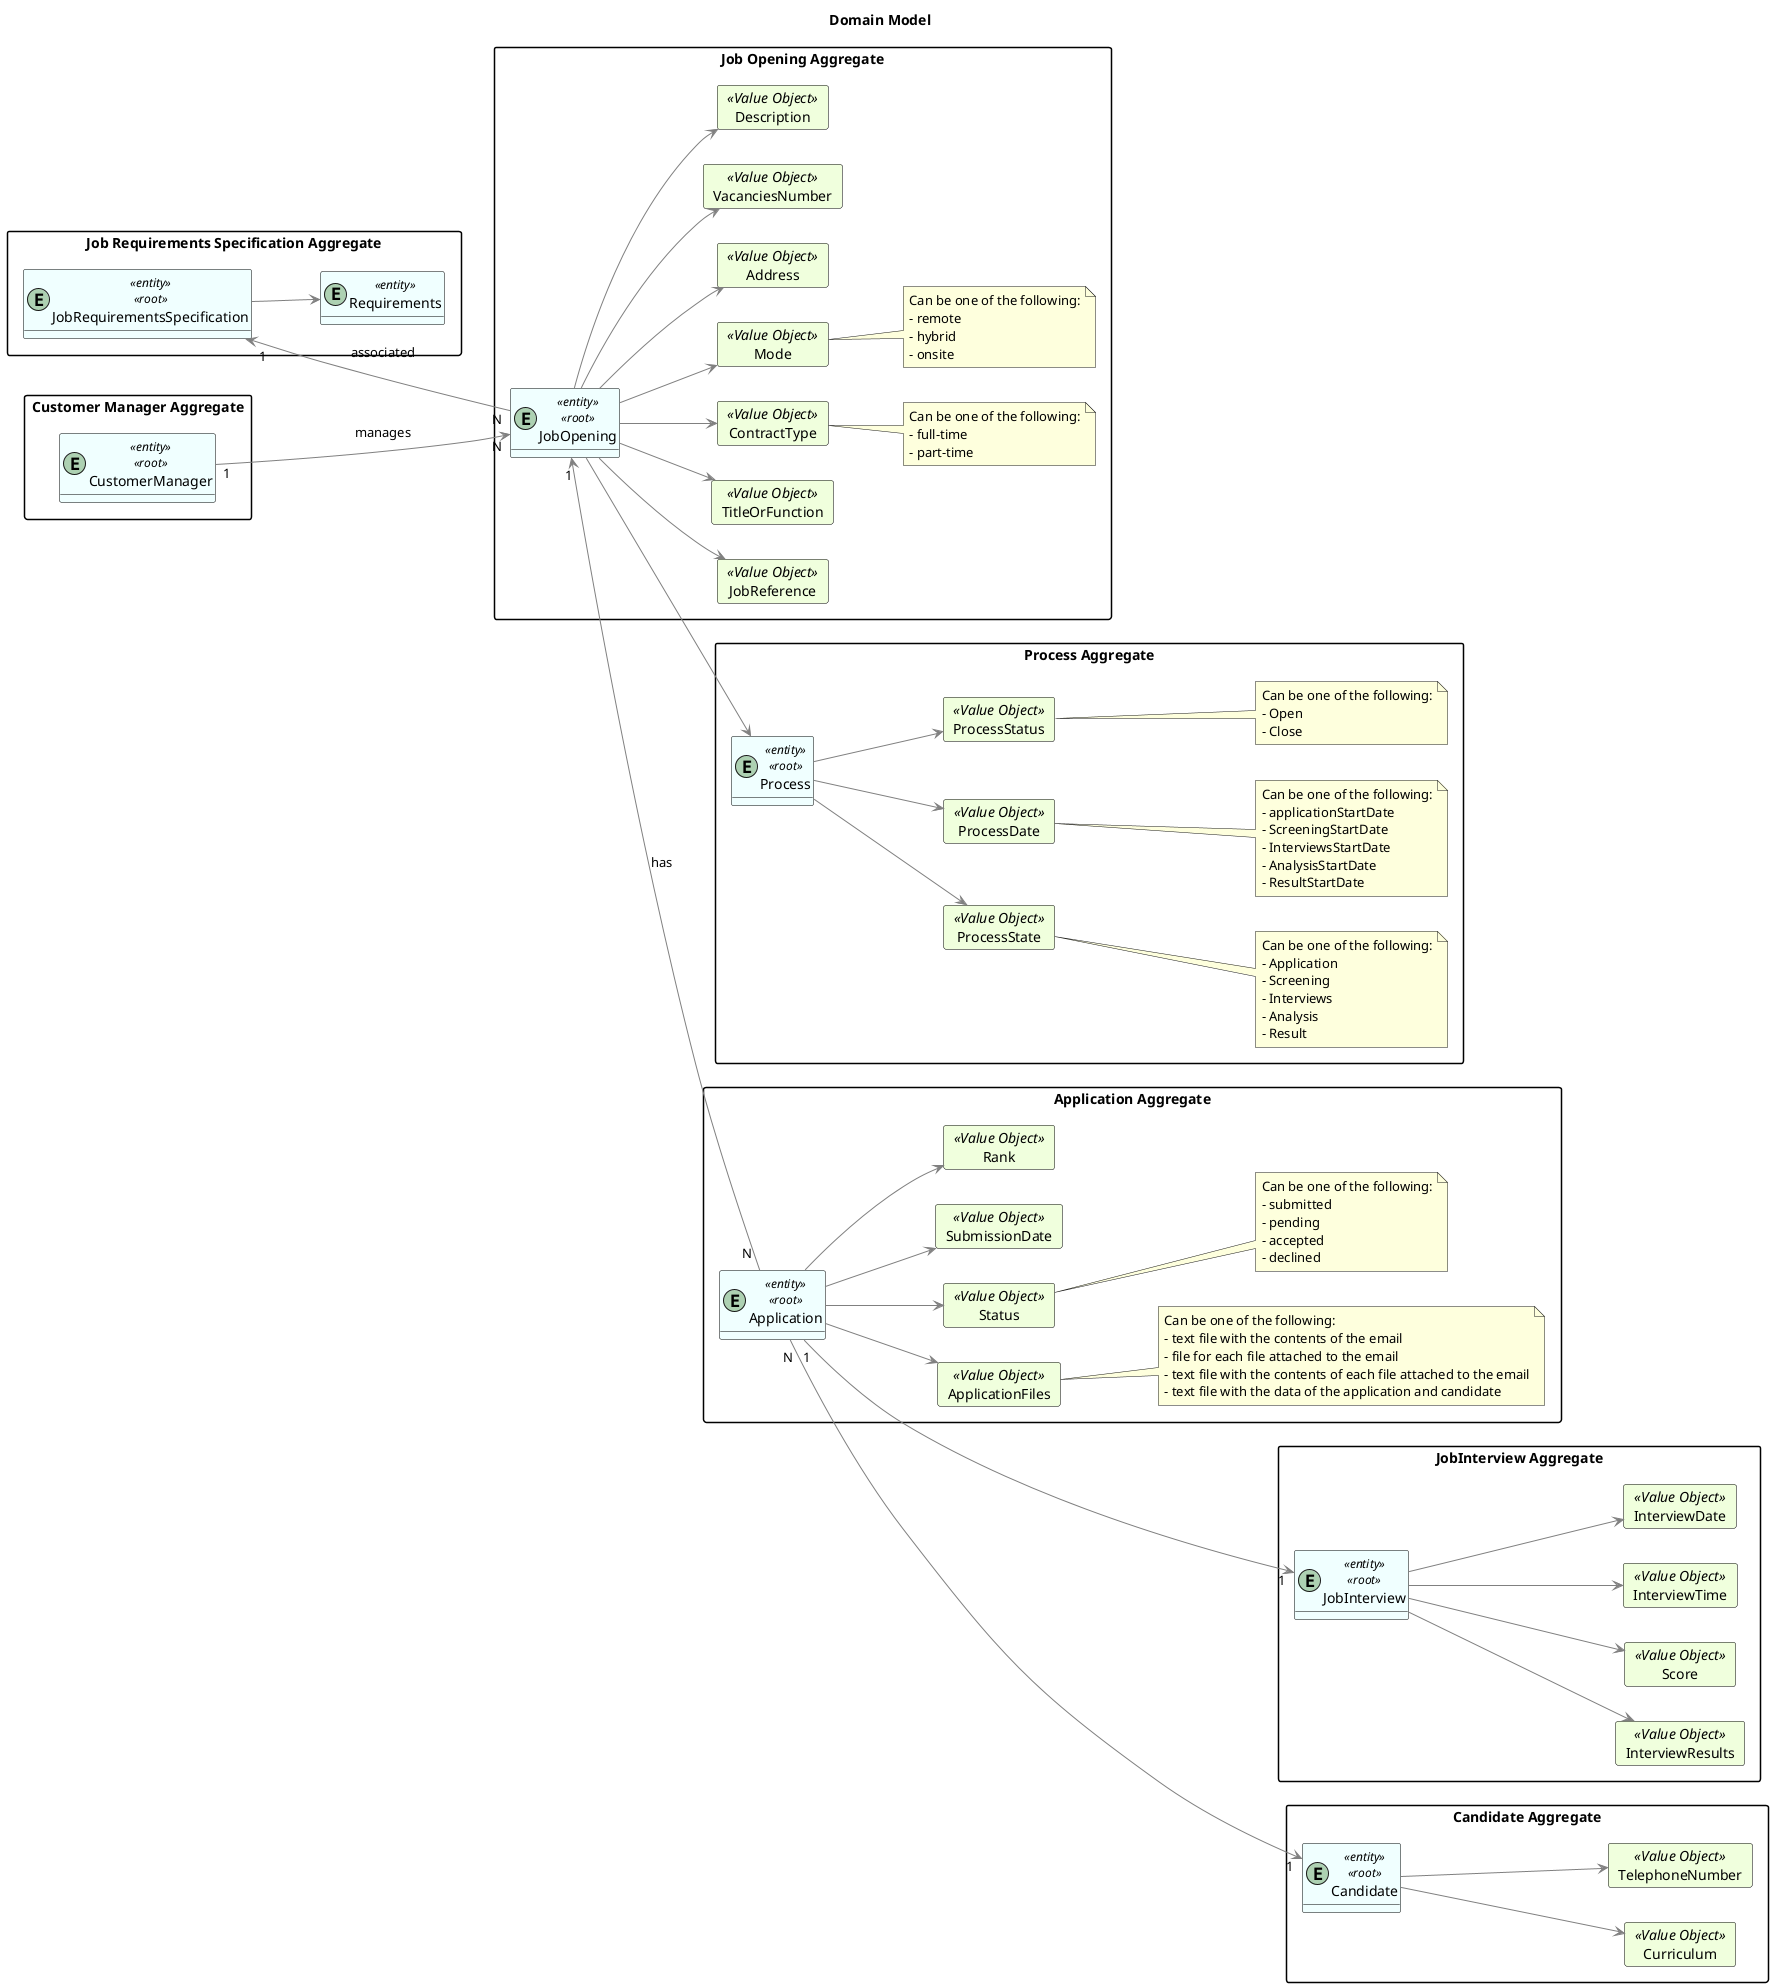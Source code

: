 @startuml
hide methods
left to right direction
'skinparam linetype ortho

Title "Domain Model"

skinparam class {
    LifeLineBorderColor DarkBlue
    LifeLineBackgroundColor APPLICATION
    BackgroundColor #F0FFFF
    ArrowColor grey
    BorderColor black
}

skinparam packageStyle rectangle

skinparam card {
    LifeLineBorderColor Green
    LifeLineBackgroundColor APPLICATION
    BackgroundColor #F0FFDD
    ArrowColor DarkGrey
    BorderColor Black
}

package "Job Requirements Specification Aggregate"{
entity JobRequirementsSpecification <<entity>><<root>>

    entity Requirements <<entity>>

    JobRequirementsSpecification --> Requirements

}

package "Job Opening Aggregate"{
entity JobOpening <<entity>><<root>>

    card JobReference <<Value Object>> {
    }
    card TitleOrFunction <<Value Object>> {
    }
    card ContractType <<Value Object>> {
    }
    card Mode <<Value Object>> {
    }
    card Address <<Value Object>> {
    }
    card VacanciesNumber <<Value Object>> {
    }
    card Description <<Value Object>> {
    }

    JobOpening --> JobReference
    JobOpening --> TitleOrFunction
    JobOpening --> ContractType
    JobOpening --> Mode
    JobOpening --> Address
    JobOpening --> VacanciesNumber
    JobOpening --> Description

    note right of ContractType
        Can be one of the following:
        - full-time
        - part-time
    end note

    note right of Mode
         Can be one of the following:
         - remote
         - hybrid
         - onsite
    end note

}

package "JobInterview Aggregate"{
entity JobInterview <<entity>><<root>>

     card InterviewResults <<Value Object>> {
     }
     card Score <<Value Object>> {
     }
     card InterviewTime <<Value Object>> {
     }
     card InterviewDate <<Value Object>> {
     }

     JobInterview --> InterviewResults
     JobInterview --> Score
     JobInterview --> InterviewTime
     JobInterview --> InterviewDate

}

package "Process Aggregate"{
entity Process <<entity>><<root>>

    card ProcessState <<Value Object>> {
    }
    card ProcessDate <<Value Object>> {
    }
    card ProcessStatus <<Value Object>>{
    }

    Process --> ProcessState
    Process --> ProcessDate
    Process --> ProcessStatus

    note right of ProcessDate
        Can be one of the following:
        - applicationStartDate
        - ScreeningStartDate
        - InterviewsStartDate
        - AnalysisStartDate
        - ResultStartDate
    end note

    note right of ProcessState
        Can be one of the following:
        - Application
        - Screening
        - Interviews
        - Analysis
        - Result
    end note

    note right of ProcessStatus
        Can be one of the following:
        - Open
        - Close
    end note

}

package "Application Aggregate"{
entity Application <<entity>><<root>>

    card ApplicationFiles <<Value Object>>{
    }
    card Status <<Value Object>>{
    }
    card SubmissionDate <<Value Object>>{
    }
    card Rank <<Value Object>>{
    }

    Application --> ApplicationFiles
    Application --> Status
    Application --> SubmissionDate
    Application --> Rank

    note right of Status
        Can be one of the following:
        - submitted
        - pending
        - accepted
        - declined
    end note

    note right of ApplicationFiles
        Can be one of the following:
        - text file with the contents of the email
        - file for each file attached to the email
        - text file with the contents of each file attached to the email
        - text file with the data of the application and candidate
    end note

}

package "Candidate Aggregate"{
entity Candidate <<entity>><<root>>

    card Curriculum <<Value Object>> {
    }
    card TelephoneNumber <<Value Object>>{
    }

    Candidate --> Curriculum
    Candidate --> TelephoneNumber
}

package "Customer Manager Aggregate"{
entity CustomerManager <<entity>><<root>>

}

JobOpening  --> Process
JobRequirementsSpecification "1" <--- "N" JobOpening : associated
CustomerManager "1" ---> "N" JobOpening : manages
Application "N" ---> "1" Candidate
Application "1" ---> "1" JobInterview
JobOpening "1" <-- "N " Application : has

@enduml